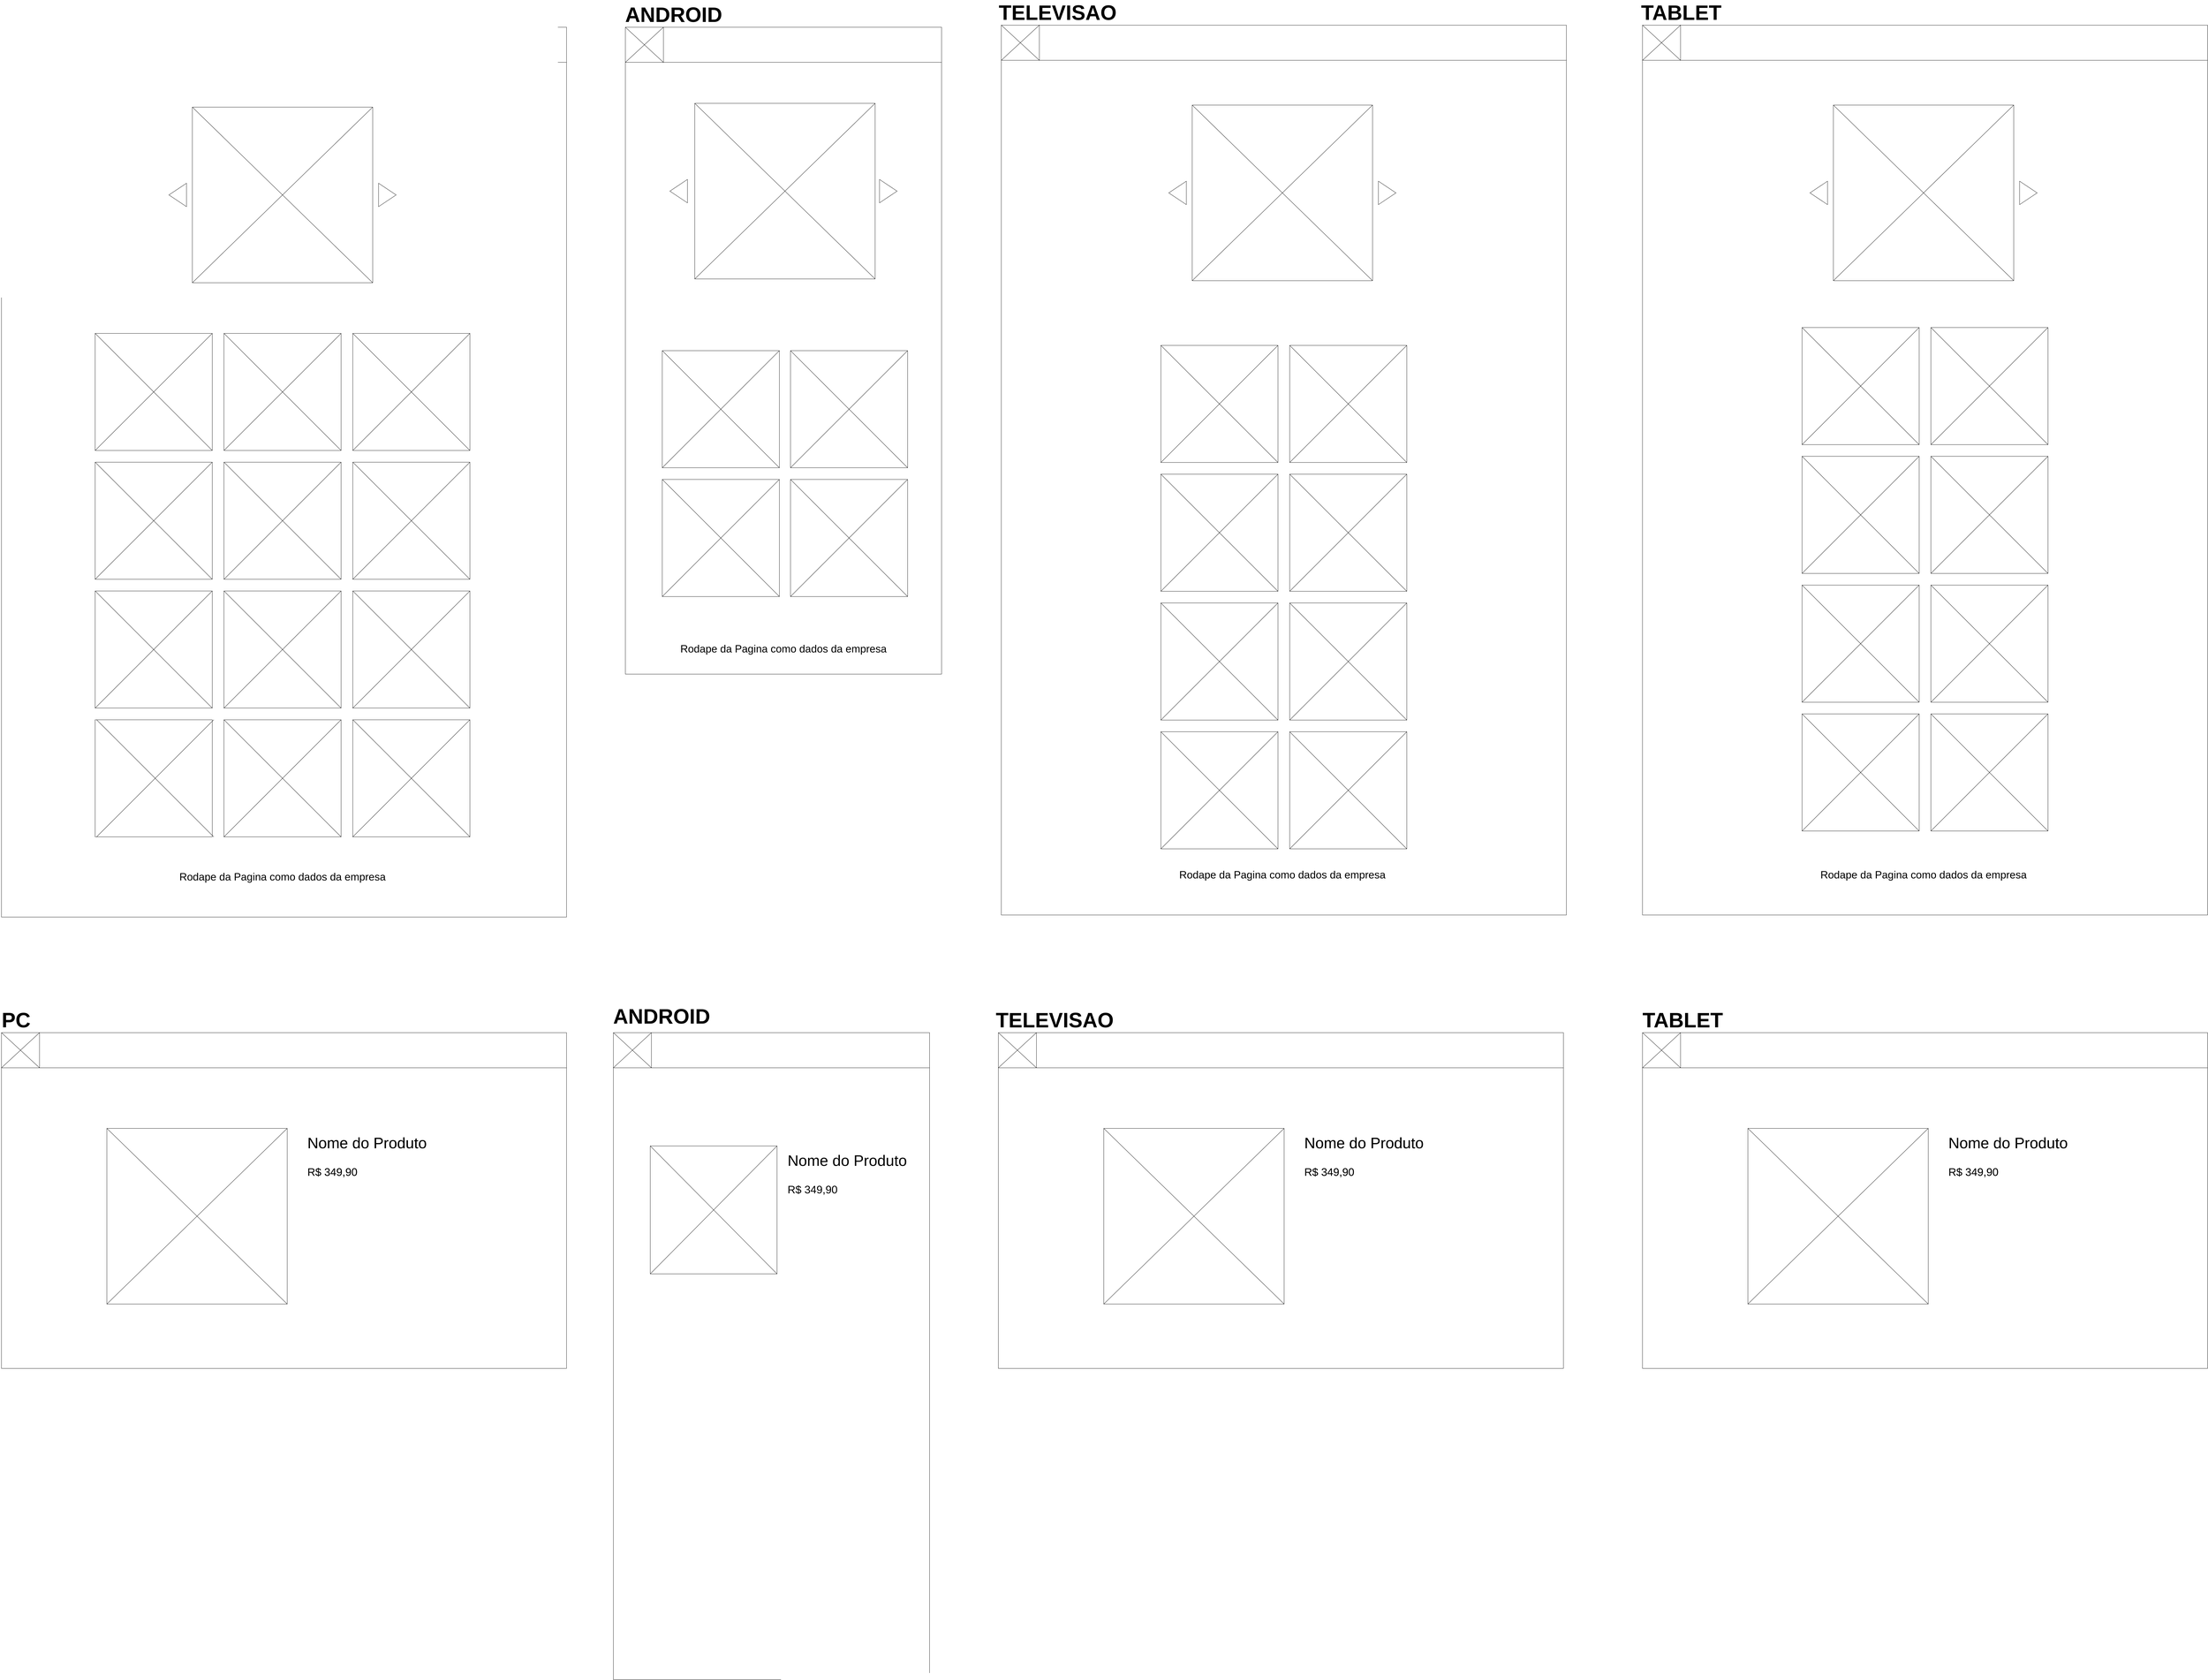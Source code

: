 <mxfile>
    <diagram id="m0z-mV2hCRlDpLiFUezy" name="Página-1">
        <mxGraphModel dx="11300" dy="7680" grid="1" gridSize="10" guides="1" tooltips="1" connect="1" arrows="1" fold="1" page="1" pageScale="1" pageWidth="827" pageHeight="1169" math="0" shadow="0">
            <root>
                <mxCell id="0"/>
                <mxCell id="1" parent="0"/>
                <mxCell id="2" value="" style="rounded=0;whiteSpace=wrap;html=1;" parent="1" vertex="1">
                    <mxGeometry x="280" y="293" width="1930" height="120" as="geometry"/>
                </mxCell>
                <mxCell id="6" value="" style="rounded=0;whiteSpace=wrap;html=1;fontSize=30;" parent="1" vertex="1">
                    <mxGeometry x="280" y="293" width="130" height="120" as="geometry"/>
                </mxCell>
                <mxCell id="8" style="edgeStyle=none;html=1;exitX=0;exitY=0;exitDx=0;exitDy=0;entryX=1;entryY=1;entryDx=0;entryDy=0;fontSize=30;endArrow=none;endFill=0;" parent="1" source="6" target="6" edge="1">
                    <mxGeometry relative="1" as="geometry"/>
                </mxCell>
                <mxCell id="9" style="edgeStyle=none;html=1;exitX=0;exitY=1;exitDx=0;exitDy=0;entryX=1;entryY=0;entryDx=0;entryDy=0;fontSize=30;endArrow=none;endFill=0;" parent="1" source="6" target="6" edge="1">
                    <mxGeometry relative="1" as="geometry"/>
                </mxCell>
                <mxCell id="11" value="" style="rounded=0;whiteSpace=wrap;html=1;fontSize=30;" parent="1" vertex="1">
                    <mxGeometry x="280" y="413" width="1930" height="2920" as="geometry"/>
                </mxCell>
                <mxCell id="21" value="" style="rounded=0;whiteSpace=wrap;html=1;fontSize=40;" parent="1" vertex="1">
                    <mxGeometry x="932" y="566" width="616" height="600" as="geometry"/>
                </mxCell>
                <mxCell id="24" value="" style="edgeStyle=none;html=1;fontSize=40;endArrow=none;endFill=0;" parent="1" edge="1">
                    <mxGeometry relative="1" as="geometry">
                        <mxPoint x="1635" y="876" as="sourcePoint"/>
                        <mxPoint x="1635.0" y="876" as="targetPoint"/>
                    </mxGeometry>
                </mxCell>
                <mxCell id="35" value="Rodape da Pagina como dados da empresa" style="text;html=1;strokeColor=none;fillColor=none;align=center;verticalAlign=middle;whiteSpace=wrap;rounded=0;fontSize=36;spacing=5;" parent="1" vertex="1">
                    <mxGeometry x="275" y="3060" width="1930" height="270" as="geometry"/>
                </mxCell>
                <mxCell id="50" value="" style="rounded=0;whiteSpace=wrap;html=1;" parent="1" vertex="1">
                    <mxGeometry x="2411" y="293" width="1080" height="120" as="geometry"/>
                </mxCell>
                <mxCell id="53" value="" style="rounded=0;whiteSpace=wrap;html=1;fontSize=30;" parent="1" vertex="1">
                    <mxGeometry x="2411" y="293" width="130" height="120" as="geometry"/>
                </mxCell>
                <mxCell id="54" style="edgeStyle=none;html=1;exitX=0;exitY=0;exitDx=0;exitDy=0;entryX=1;entryY=1;entryDx=0;entryDy=0;fontSize=30;endArrow=none;endFill=0;" parent="1" source="53" target="53" edge="1">
                    <mxGeometry relative="1" as="geometry"/>
                </mxCell>
                <mxCell id="55" style="edgeStyle=none;html=1;exitX=0;exitY=1;exitDx=0;exitDy=0;entryX=1;entryY=0;entryDx=0;entryDy=0;fontSize=30;endArrow=none;endFill=0;" parent="1" source="53" target="53" edge="1">
                    <mxGeometry relative="1" as="geometry"/>
                </mxCell>
                <mxCell id="56" value="" style="rounded=0;whiteSpace=wrap;html=1;fontSize=30;" parent="1" vertex="1">
                    <mxGeometry x="2411" y="413" width="1080" height="2090" as="geometry"/>
                </mxCell>
                <mxCell id="59" value="Rodape da Pagina como dados da empresa" style="text;html=1;strokeColor=none;fillColor=none;align=center;verticalAlign=middle;whiteSpace=wrap;rounded=0;fontSize=36;spacing=5;" parent="1" vertex="1">
                    <mxGeometry x="2411" y="2326" width="1080" height="180" as="geometry"/>
                </mxCell>
                <mxCell id="91" value="" style="rounded=0;whiteSpace=wrap;html=1;fontSize=36;" parent="1" vertex="1">
                    <mxGeometry x="1040" y="1339" width="400" height="400" as="geometry"/>
                </mxCell>
                <mxCell id="92" value="" style="rounded=0;whiteSpace=wrap;html=1;fontSize=36;" parent="1" vertex="1">
                    <mxGeometry x="1480" y="1339" width="400" height="400" as="geometry"/>
                </mxCell>
                <mxCell id="93" value="" style="rounded=0;whiteSpace=wrap;html=1;fontSize=36;" parent="1" vertex="1">
                    <mxGeometry x="600" y="1339" width="400" height="400" as="geometry"/>
                </mxCell>
                <mxCell id="94" value="" style="rounded=0;whiteSpace=wrap;html=1;fontSize=36;" parent="1" vertex="1">
                    <mxGeometry x="1040" y="1779" width="400" height="400" as="geometry"/>
                </mxCell>
                <mxCell id="95" value="" style="rounded=0;whiteSpace=wrap;html=1;fontSize=36;" parent="1" vertex="1">
                    <mxGeometry x="1480" y="1779" width="400" height="400" as="geometry"/>
                </mxCell>
                <mxCell id="96" value="" style="rounded=0;whiteSpace=wrap;html=1;fontSize=36;" parent="1" vertex="1">
                    <mxGeometry x="600" y="1779" width="400" height="400" as="geometry"/>
                </mxCell>
                <mxCell id="97" value="" style="rounded=0;whiteSpace=wrap;html=1;fontSize=36;" parent="1" vertex="1">
                    <mxGeometry x="1040" y="2219" width="400" height="400" as="geometry"/>
                </mxCell>
                <mxCell id="98" value="" style="rounded=0;whiteSpace=wrap;html=1;fontSize=36;" parent="1" vertex="1">
                    <mxGeometry x="1480" y="2219" width="400" height="400" as="geometry"/>
                </mxCell>
                <mxCell id="99" value="" style="rounded=0;whiteSpace=wrap;html=1;fontSize=36;" parent="1" vertex="1">
                    <mxGeometry x="600" y="2219" width="400" height="400" as="geometry"/>
                </mxCell>
                <mxCell id="100" value="" style="rounded=0;whiteSpace=wrap;html=1;fontSize=36;" parent="1" vertex="1">
                    <mxGeometry x="1040" y="2659" width="400" height="400" as="geometry"/>
                </mxCell>
                <mxCell id="101" value="" style="rounded=0;whiteSpace=wrap;html=1;fontSize=36;" parent="1" vertex="1">
                    <mxGeometry x="1480" y="2659" width="400" height="400" as="geometry"/>
                </mxCell>
                <mxCell id="102" value="" style="rounded=0;whiteSpace=wrap;html=1;fontSize=36;" parent="1" vertex="1">
                    <mxGeometry x="600" y="2659" width="400" height="400" as="geometry"/>
                </mxCell>
                <mxCell id="110" value="" style="rounded=0;whiteSpace=wrap;html=1;fontSize=40;" parent="1" vertex="1">
                    <mxGeometry x="2648" y="553" width="616" height="600" as="geometry"/>
                </mxCell>
                <mxCell id="111" value="" style="rounded=0;whiteSpace=wrap;html=1;fontSize=36;" parent="1" vertex="1">
                    <mxGeometry x="2537" y="1398" width="400" height="400" as="geometry"/>
                </mxCell>
                <mxCell id="112" value="" style="rounded=0;whiteSpace=wrap;html=1;fontSize=36;" parent="1" vertex="1">
                    <mxGeometry x="2975" y="1398" width="400" height="400" as="geometry"/>
                </mxCell>
                <mxCell id="113" value="" style="rounded=0;whiteSpace=wrap;html=1;fontSize=36;" parent="1" vertex="1">
                    <mxGeometry x="2537" y="1838" width="400" height="400" as="geometry"/>
                </mxCell>
                <mxCell id="114" value="" style="rounded=0;whiteSpace=wrap;html=1;fontSize=36;" parent="1" vertex="1">
                    <mxGeometry x="2975" y="1838" width="400" height="400" as="geometry"/>
                </mxCell>
                <mxCell id="115" style="edgeStyle=none;html=1;exitX=0;exitY=0;exitDx=0;exitDy=0;entryX=1;entryY=1;entryDx=0;entryDy=0;fontSize=36;endArrow=none;endFill=0;" parent="1" source="110" target="110" edge="1">
                    <mxGeometry relative="1" as="geometry"/>
                </mxCell>
                <mxCell id="117" style="edgeStyle=none;html=1;exitX=0;exitY=1;exitDx=0;exitDy=0;entryX=1;entryY=0;entryDx=0;entryDy=0;fontSize=36;endArrow=none;endFill=0;" parent="1" source="110" target="110" edge="1">
                    <mxGeometry relative="1" as="geometry"/>
                </mxCell>
                <mxCell id="118" style="edgeStyle=none;html=1;exitX=0;exitY=0;exitDx=0;exitDy=0;entryX=1;entryY=1;entryDx=0;entryDy=0;fontSize=36;endArrow=none;endFill=0;" parent="1" source="111" target="111" edge="1">
                    <mxGeometry relative="1" as="geometry"/>
                </mxCell>
                <mxCell id="119" style="edgeStyle=none;html=1;exitX=1;exitY=0;exitDx=0;exitDy=0;entryX=0;entryY=1;entryDx=0;entryDy=0;fontSize=36;endArrow=none;endFill=0;" parent="1" source="111" target="111" edge="1">
                    <mxGeometry relative="1" as="geometry"/>
                </mxCell>
                <mxCell id="120" style="edgeStyle=none;html=1;exitX=0;exitY=0;exitDx=0;exitDy=0;entryX=1;entryY=1;entryDx=0;entryDy=0;fontSize=36;endArrow=none;endFill=0;" parent="1" source="112" target="112" edge="1">
                    <mxGeometry relative="1" as="geometry"/>
                </mxCell>
                <mxCell id="121" style="edgeStyle=none;html=1;exitX=1;exitY=0;exitDx=0;exitDy=0;entryX=0;entryY=1;entryDx=0;entryDy=0;fontSize=36;endArrow=none;endFill=0;" parent="1" source="112" target="112" edge="1">
                    <mxGeometry relative="1" as="geometry"/>
                </mxCell>
                <mxCell id="122" style="edgeStyle=none;html=1;exitX=0;exitY=0;exitDx=0;exitDy=0;entryX=1;entryY=1;entryDx=0;entryDy=0;fontSize=36;endArrow=none;endFill=0;" parent="1" source="113" target="113" edge="1">
                    <mxGeometry relative="1" as="geometry"/>
                </mxCell>
                <mxCell id="123" style="edgeStyle=none;html=1;exitX=1;exitY=0;exitDx=0;exitDy=0;entryX=0;entryY=1;entryDx=0;entryDy=0;fontSize=36;endArrow=none;endFill=0;" parent="1" source="113" target="113" edge="1">
                    <mxGeometry relative="1" as="geometry"/>
                </mxCell>
                <mxCell id="124" style="edgeStyle=none;html=1;exitX=0;exitY=0;exitDx=0;exitDy=0;entryX=1;entryY=1;entryDx=0;entryDy=0;fontSize=36;endArrow=none;endFill=0;" parent="1" edge="1">
                    <mxGeometry relative="1" as="geometry">
                        <mxPoint x="2975" y="1838" as="sourcePoint"/>
                        <mxPoint x="3375" y="2238" as="targetPoint"/>
                    </mxGeometry>
                </mxCell>
                <mxCell id="125" style="edgeStyle=none;html=1;exitX=1;exitY=0;exitDx=0;exitDy=0;entryX=0;entryY=1;entryDx=0;entryDy=0;fontSize=36;endArrow=none;endFill=0;" parent="1" edge="1">
                    <mxGeometry relative="1" as="geometry">
                        <mxPoint x="3375" y="1838" as="sourcePoint"/>
                        <mxPoint x="2975" y="2238" as="targetPoint"/>
                    </mxGeometry>
                </mxCell>
                <mxCell id="130" style="edgeStyle=none;html=1;exitX=0;exitY=0;exitDx=0;exitDy=0;entryX=1;entryY=1;entryDx=0;entryDy=0;fontSize=36;endArrow=none;endFill=0;" parent="1" edge="1">
                    <mxGeometry relative="1" as="geometry">
                        <mxPoint x="1040" y="1339" as="sourcePoint"/>
                        <mxPoint x="1440" y="1739" as="targetPoint"/>
                    </mxGeometry>
                </mxCell>
                <mxCell id="131" style="edgeStyle=none;html=1;exitX=1;exitY=0;exitDx=0;exitDy=0;entryX=0;entryY=1;entryDx=0;entryDy=0;fontSize=36;endArrow=none;endFill=0;" parent="1" edge="1">
                    <mxGeometry relative="1" as="geometry">
                        <mxPoint x="1440" y="1339" as="sourcePoint"/>
                        <mxPoint x="1040" y="1739" as="targetPoint"/>
                    </mxGeometry>
                </mxCell>
                <mxCell id="132" style="edgeStyle=none;html=1;exitX=0;exitY=0;exitDx=0;exitDy=0;entryX=1;entryY=1;entryDx=0;entryDy=0;fontSize=36;endArrow=none;endFill=0;" parent="1" edge="1">
                    <mxGeometry relative="1" as="geometry">
                        <mxPoint x="600" y="1339" as="sourcePoint"/>
                        <mxPoint x="1000" y="1739" as="targetPoint"/>
                    </mxGeometry>
                </mxCell>
                <mxCell id="133" style="edgeStyle=none;html=1;exitX=1;exitY=0;exitDx=0;exitDy=0;entryX=0;entryY=1;entryDx=0;entryDy=0;fontSize=36;endArrow=none;endFill=0;" parent="1" edge="1">
                    <mxGeometry relative="1" as="geometry">
                        <mxPoint x="1000" y="1339" as="sourcePoint"/>
                        <mxPoint x="600" y="1739" as="targetPoint"/>
                    </mxGeometry>
                </mxCell>
                <mxCell id="134" style="edgeStyle=none;html=1;exitX=0;exitY=0;exitDx=0;exitDy=0;entryX=1;entryY=1;entryDx=0;entryDy=0;fontSize=36;endArrow=none;endFill=0;" parent="1" edge="1">
                    <mxGeometry relative="1" as="geometry">
                        <mxPoint x="1480" y="1339" as="sourcePoint"/>
                        <mxPoint x="1880" y="1739" as="targetPoint"/>
                    </mxGeometry>
                </mxCell>
                <mxCell id="135" style="edgeStyle=none;html=1;exitX=1;exitY=0;exitDx=0;exitDy=0;entryX=0;entryY=1;entryDx=0;entryDy=0;fontSize=36;endArrow=none;endFill=0;" parent="1" edge="1">
                    <mxGeometry relative="1" as="geometry">
                        <mxPoint x="1880" y="1339" as="sourcePoint"/>
                        <mxPoint x="1480" y="1739" as="targetPoint"/>
                    </mxGeometry>
                </mxCell>
                <mxCell id="136" style="edgeStyle=none;html=1;exitX=0;exitY=0;exitDx=0;exitDy=0;entryX=1;entryY=1;entryDx=0;entryDy=0;fontSize=36;endArrow=none;endFill=0;" parent="1" edge="1">
                    <mxGeometry relative="1" as="geometry">
                        <mxPoint x="1480" y="1779" as="sourcePoint"/>
                        <mxPoint x="1880" y="2179" as="targetPoint"/>
                    </mxGeometry>
                </mxCell>
                <mxCell id="137" style="edgeStyle=none;html=1;exitX=1;exitY=0;exitDx=0;exitDy=0;entryX=0;entryY=1;entryDx=0;entryDy=0;fontSize=36;endArrow=none;endFill=0;" parent="1" edge="1">
                    <mxGeometry relative="1" as="geometry">
                        <mxPoint x="1880" y="1779" as="sourcePoint"/>
                        <mxPoint x="1480" y="2179" as="targetPoint"/>
                    </mxGeometry>
                </mxCell>
                <mxCell id="140" style="edgeStyle=none;html=1;exitX=0;exitY=0;exitDx=0;exitDy=0;entryX=1;entryY=1;entryDx=0;entryDy=0;fontSize=36;endArrow=none;endFill=0;" parent="1" edge="1">
                    <mxGeometry relative="1" as="geometry">
                        <mxPoint x="1040" y="1779" as="sourcePoint"/>
                        <mxPoint x="1440" y="2179" as="targetPoint"/>
                    </mxGeometry>
                </mxCell>
                <mxCell id="141" style="edgeStyle=none;html=1;exitX=1;exitY=0;exitDx=0;exitDy=0;entryX=0;entryY=1;entryDx=0;entryDy=0;fontSize=36;endArrow=none;endFill=0;" parent="1" edge="1">
                    <mxGeometry relative="1" as="geometry">
                        <mxPoint x="1440" y="1779" as="sourcePoint"/>
                        <mxPoint x="1040" y="2179" as="targetPoint"/>
                    </mxGeometry>
                </mxCell>
                <mxCell id="142" style="edgeStyle=none;html=1;exitX=0;exitY=0;exitDx=0;exitDy=0;entryX=1;entryY=1;entryDx=0;entryDy=0;fontSize=36;endArrow=none;endFill=0;" parent="1" edge="1">
                    <mxGeometry relative="1" as="geometry">
                        <mxPoint x="600" y="1779" as="sourcePoint"/>
                        <mxPoint x="1000" y="2179" as="targetPoint"/>
                    </mxGeometry>
                </mxCell>
                <mxCell id="143" style="edgeStyle=none;html=1;exitX=1;exitY=0;exitDx=0;exitDy=0;entryX=0;entryY=1;entryDx=0;entryDy=0;fontSize=36;endArrow=none;endFill=0;" parent="1" edge="1">
                    <mxGeometry relative="1" as="geometry">
                        <mxPoint x="1000" y="1779" as="sourcePoint"/>
                        <mxPoint x="600" y="2179" as="targetPoint"/>
                    </mxGeometry>
                </mxCell>
                <mxCell id="144" style="edgeStyle=none;html=1;exitX=0;exitY=0;exitDx=0;exitDy=0;entryX=1;entryY=1;entryDx=0;entryDy=0;fontSize=36;endArrow=none;endFill=0;" parent="1" edge="1">
                    <mxGeometry relative="1" as="geometry">
                        <mxPoint x="600" y="2219" as="sourcePoint"/>
                        <mxPoint x="1000" y="2619" as="targetPoint"/>
                    </mxGeometry>
                </mxCell>
                <mxCell id="145" style="edgeStyle=none;html=1;exitX=1;exitY=0;exitDx=0;exitDy=0;entryX=0;entryY=1;entryDx=0;entryDy=0;fontSize=36;endArrow=none;endFill=0;" parent="1" edge="1">
                    <mxGeometry relative="1" as="geometry">
                        <mxPoint x="1000" y="2219" as="sourcePoint"/>
                        <mxPoint x="600" y="2619" as="targetPoint"/>
                    </mxGeometry>
                </mxCell>
                <mxCell id="146" style="edgeStyle=none;html=1;exitX=0;exitY=0;exitDx=0;exitDy=0;entryX=1;entryY=1;entryDx=0;entryDy=0;fontSize=36;endArrow=none;endFill=0;" parent="1" edge="1">
                    <mxGeometry relative="1" as="geometry">
                        <mxPoint x="1040" y="2219" as="sourcePoint"/>
                        <mxPoint x="1440" y="2619" as="targetPoint"/>
                    </mxGeometry>
                </mxCell>
                <mxCell id="147" style="edgeStyle=none;html=1;exitX=1;exitY=0;exitDx=0;exitDy=0;entryX=0;entryY=1;entryDx=0;entryDy=0;fontSize=36;endArrow=none;endFill=0;" parent="1" edge="1">
                    <mxGeometry relative="1" as="geometry">
                        <mxPoint x="1440" y="2219" as="sourcePoint"/>
                        <mxPoint x="1040" y="2619" as="targetPoint"/>
                    </mxGeometry>
                </mxCell>
                <mxCell id="148" style="edgeStyle=none;html=1;exitX=0;exitY=0;exitDx=0;exitDy=0;entryX=1;entryY=1;entryDx=0;entryDy=0;fontSize=36;endArrow=none;endFill=0;" parent="1" edge="1">
                    <mxGeometry relative="1" as="geometry">
                        <mxPoint x="1480" y="2219" as="sourcePoint"/>
                        <mxPoint x="1880" y="2619" as="targetPoint"/>
                    </mxGeometry>
                </mxCell>
                <mxCell id="149" style="edgeStyle=none;html=1;exitX=1;exitY=0;exitDx=0;exitDy=0;entryX=0;entryY=1;entryDx=0;entryDy=0;fontSize=36;endArrow=none;endFill=0;" parent="1" edge="1">
                    <mxGeometry relative="1" as="geometry">
                        <mxPoint x="1880" y="2219" as="sourcePoint"/>
                        <mxPoint x="1480" y="2619" as="targetPoint"/>
                    </mxGeometry>
                </mxCell>
                <mxCell id="150" style="edgeStyle=none;html=1;exitX=0;exitY=0;exitDx=0;exitDy=0;entryX=1;entryY=1;entryDx=0;entryDy=0;fontSize=36;endArrow=none;endFill=0;" parent="1" edge="1">
                    <mxGeometry relative="1" as="geometry">
                        <mxPoint x="605" y="2659" as="sourcePoint"/>
                        <mxPoint x="1005" y="3059" as="targetPoint"/>
                    </mxGeometry>
                </mxCell>
                <mxCell id="151" style="edgeStyle=none;html=1;exitX=1;exitY=0;exitDx=0;exitDy=0;entryX=0;entryY=1;entryDx=0;entryDy=0;fontSize=36;endArrow=none;endFill=0;" parent="1" edge="1">
                    <mxGeometry relative="1" as="geometry">
                        <mxPoint x="1005" y="2659" as="sourcePoint"/>
                        <mxPoint x="605" y="3059" as="targetPoint"/>
                    </mxGeometry>
                </mxCell>
                <mxCell id="152" style="edgeStyle=none;html=1;exitX=0;exitY=0;exitDx=0;exitDy=0;entryX=1;entryY=1;entryDx=0;entryDy=0;fontSize=36;endArrow=none;endFill=0;" parent="1" edge="1">
                    <mxGeometry relative="1" as="geometry">
                        <mxPoint x="1040" y="2659" as="sourcePoint"/>
                        <mxPoint x="1440" y="3059" as="targetPoint"/>
                    </mxGeometry>
                </mxCell>
                <mxCell id="153" style="edgeStyle=none;html=1;exitX=1;exitY=0;exitDx=0;exitDy=0;entryX=0;entryY=1;entryDx=0;entryDy=0;fontSize=36;endArrow=none;endFill=0;" parent="1" edge="1">
                    <mxGeometry relative="1" as="geometry">
                        <mxPoint x="1440" y="2659" as="sourcePoint"/>
                        <mxPoint x="1040" y="3059" as="targetPoint"/>
                    </mxGeometry>
                </mxCell>
                <mxCell id="154" style="edgeStyle=none;html=1;exitX=0;exitY=0;exitDx=0;exitDy=0;entryX=1;entryY=1;entryDx=0;entryDy=0;fontSize=36;endArrow=none;endFill=0;" parent="1" edge="1">
                    <mxGeometry relative="1" as="geometry">
                        <mxPoint x="1480" y="2659" as="sourcePoint"/>
                        <mxPoint x="1880" y="3059" as="targetPoint"/>
                    </mxGeometry>
                </mxCell>
                <mxCell id="155" style="edgeStyle=none;html=1;exitX=1;exitY=0;exitDx=0;exitDy=0;entryX=0;entryY=1;entryDx=0;entryDy=0;fontSize=36;endArrow=none;endFill=0;" parent="1" edge="1">
                    <mxGeometry relative="1" as="geometry">
                        <mxPoint x="1880" y="2659" as="sourcePoint"/>
                        <mxPoint x="1480" y="3059" as="targetPoint"/>
                    </mxGeometry>
                </mxCell>
                <mxCell id="162" style="edgeStyle=none;html=1;exitX=1;exitY=0;exitDx=0;exitDy=0;entryX=0;entryY=1;entryDx=0;entryDy=0;fontSize=36;endArrow=none;endFill=0;" parent="1" source="21" target="21" edge="1">
                    <mxGeometry relative="1" as="geometry"/>
                </mxCell>
                <mxCell id="163" style="edgeStyle=none;html=1;exitX=0;exitY=0;exitDx=0;exitDy=0;entryX=1;entryY=1;entryDx=0;entryDy=0;fontSize=36;endArrow=none;endFill=0;" parent="1" source="21" target="21" edge="1">
                    <mxGeometry relative="1" as="geometry"/>
                </mxCell>
                <mxCell id="165" value="PC" style="text;html=1;strokeColor=none;fillColor=none;align=center;verticalAlign=middle;whiteSpace=wrap;rounded=0;fontSize=71;fontStyle=1" parent="1" vertex="1">
                    <mxGeometry x="280" y="220" width="100" height="60" as="geometry"/>
                </mxCell>
                <mxCell id="166" value="&lt;span style=&quot;color: rgba(0, 0, 0, 0); font-family: monospace; font-size: 0px; font-weight: 400; text-align: start;&quot;&gt;%3CmxGraphModel%3E%3Croot%3E%3CmxCell%20id%3D%220%22%2F%3E%3CmxCell%20id%3D%221%22%20parent%3D%220%22%2F%3E%3CmxCell%20id%3D%222%22%20value%3D%22PC%22%20style%3D%22text%3Bhtml%3D1%3BstrokeColor%3Dnone%3BfillColor%3Dnone%3Balign%3Dcenter%3BverticalAlign%3Dmiddle%3BwhiteSpace%3Dwrap%3Brounded%3D0%3BfontSize%3D71%3BfontStyle%3D1%22%20vertex%3D%221%22%20parent%3D%221%22%3E%3CmxGeometry%20x%3D%22315%22%20y%3D%22120%22%20width%3D%2260%22%20height%3D%2236%22%20as%3D%22geometry%22%2F%3E%3C%2FmxCell%3E%3C%2Froot%3E%3C%2FmxGraphModel%3E&lt;/span&gt;ANDROID&lt;span style=&quot;color: rgba(0, 0, 0, 0); font-family: monospace; font-size: 0px; font-weight: 400; text-align: start;&quot;&gt;%3CmxGraphModel%3E%3Croot%3E%3CmxCell%20id%3D%220%22%2F%3E%3CmxCell%20id%3D%221%22%20parent%3D%220%22%2F%3E%3CmxCell%20id%3D%222%22%20value%3D%22PC%22%20style%3D%22text%3Bhtml%3D1%3BstrokeColor%3Dnone%3BfillColor%3Dnone%3Balign%3Dcenter%3BverticalAlign%3Dmiddle%3BwhiteSpace%3Dwrap%3Brounded%3D0%3BfontSize%3D71%3BfontStyle%3D1%22%20vertex%3D%221%22%20parent%3D%221%22%3E%3CmxGeometry%20x%3D%22315%22%20y%3D%22120%22%20width%3D%2260%22%20height%3D%2236%22%20as%3D%22geometry%22%2F%3E%3C%2FmxCell%3E%3C%2Froot%3E%3C%2FmxGraphModel%3E&lt;/span&gt;" style="text;html=1;strokeColor=none;fillColor=none;align=center;verticalAlign=middle;whiteSpace=wrap;rounded=0;fontSize=71;fontStyle=1" parent="1" vertex="1">
                    <mxGeometry x="2411" y="220" width="330" height="60" as="geometry"/>
                </mxCell>
                <mxCell id="216" value="" style="triangle;whiteSpace=wrap;html=1;fontSize=32;" parent="1" vertex="1">
                    <mxGeometry x="1568" y="826" width="60" height="80" as="geometry"/>
                </mxCell>
                <mxCell id="218" value="" style="triangle;whiteSpace=wrap;html=1;fontSize=32;flipH=1;" parent="1" vertex="1">
                    <mxGeometry x="852" y="826" width="60" height="80" as="geometry"/>
                </mxCell>
                <mxCell id="235" value="" style="triangle;whiteSpace=wrap;html=1;fontSize=32;" parent="1" vertex="1">
                    <mxGeometry x="3279" y="813" width="60" height="80" as="geometry"/>
                </mxCell>
                <mxCell id="236" value="" style="triangle;whiteSpace=wrap;html=1;fontSize=32;flipH=1;" parent="1" vertex="1">
                    <mxGeometry x="2563" y="813" width="60" height="80" as="geometry"/>
                </mxCell>
                <mxCell id="237" value="" style="rounded=0;whiteSpace=wrap;html=1;" parent="1" vertex="1">
                    <mxGeometry x="3695" y="286" width="1930" height="120" as="geometry"/>
                </mxCell>
                <mxCell id="238" value="" style="rounded=0;whiteSpace=wrap;html=1;fontSize=30;" parent="1" vertex="1">
                    <mxGeometry x="3695" y="286" width="130" height="120" as="geometry"/>
                </mxCell>
                <mxCell id="239" style="edgeStyle=none;html=1;exitX=0;exitY=0;exitDx=0;exitDy=0;entryX=1;entryY=1;entryDx=0;entryDy=0;fontSize=30;endArrow=none;endFill=0;" parent="1" source="238" target="238" edge="1">
                    <mxGeometry relative="1" as="geometry"/>
                </mxCell>
                <mxCell id="240" style="edgeStyle=none;html=1;exitX=0;exitY=1;exitDx=0;exitDy=0;entryX=1;entryY=0;entryDx=0;entryDy=0;fontSize=30;endArrow=none;endFill=0;" parent="1" source="238" target="238" edge="1">
                    <mxGeometry relative="1" as="geometry"/>
                </mxCell>
                <mxCell id="241" value="" style="rounded=0;whiteSpace=wrap;html=1;fontSize=30;" parent="1" vertex="1">
                    <mxGeometry x="3695" y="406" width="1930" height="2920" as="geometry"/>
                </mxCell>
                <mxCell id="242" value="" style="rounded=0;whiteSpace=wrap;html=1;fontSize=40;" parent="1" vertex="1">
                    <mxGeometry x="4347" y="559" width="616" height="600" as="geometry"/>
                </mxCell>
                <mxCell id="243" value="" style="edgeStyle=none;html=1;fontSize=40;endArrow=none;endFill=0;" parent="1" edge="1">
                    <mxGeometry relative="1" as="geometry">
                        <mxPoint x="5050" y="869" as="sourcePoint"/>
                        <mxPoint x="5050" y="869" as="targetPoint"/>
                    </mxGeometry>
                </mxCell>
                <mxCell id="244" value="Rodape da Pagina como dados da empresa" style="text;html=1;strokeColor=none;fillColor=none;align=center;verticalAlign=middle;whiteSpace=wrap;rounded=0;fontSize=36;spacing=5;" parent="1" vertex="1">
                    <mxGeometry x="3690" y="3053" width="1930" height="270" as="geometry"/>
                </mxCell>
                <mxCell id="281" style="edgeStyle=none;html=1;exitX=1;exitY=0;exitDx=0;exitDy=0;entryX=0;entryY=1;entryDx=0;entryDy=0;fontSize=36;endArrow=none;endFill=0;" parent="1" source="242" target="242" edge="1">
                    <mxGeometry relative="1" as="geometry"/>
                </mxCell>
                <mxCell id="282" style="edgeStyle=none;html=1;exitX=0;exitY=0;exitDx=0;exitDy=0;entryX=1;entryY=1;entryDx=0;entryDy=0;fontSize=36;endArrow=none;endFill=0;" parent="1" source="242" target="242" edge="1">
                    <mxGeometry relative="1" as="geometry"/>
                </mxCell>
                <mxCell id="283" value="TELEVISAO" style="text;html=1;strokeColor=none;fillColor=none;align=center;verticalAlign=middle;whiteSpace=wrap;rounded=0;fontSize=71;fontStyle=1" parent="1" vertex="1">
                    <mxGeometry x="3695" y="213" width="385" height="60" as="geometry"/>
                </mxCell>
                <mxCell id="284" value="" style="triangle;whiteSpace=wrap;html=1;fontSize=32;" parent="1" vertex="1">
                    <mxGeometry x="4983" y="819" width="60" height="80" as="geometry"/>
                </mxCell>
                <mxCell id="285" value="" style="triangle;whiteSpace=wrap;html=1;fontSize=32;flipH=1;" parent="1" vertex="1">
                    <mxGeometry x="4267" y="819" width="60" height="80" as="geometry"/>
                </mxCell>
                <mxCell id="286" value="" style="rounded=0;whiteSpace=wrap;html=1;" parent="1" vertex="1">
                    <mxGeometry x="5885" y="286" width="1930" height="120" as="geometry"/>
                </mxCell>
                <mxCell id="287" value="" style="rounded=0;whiteSpace=wrap;html=1;fontSize=30;" parent="1" vertex="1">
                    <mxGeometry x="5885" y="286" width="130" height="120" as="geometry"/>
                </mxCell>
                <mxCell id="288" style="edgeStyle=none;html=1;exitX=0;exitY=0;exitDx=0;exitDy=0;entryX=1;entryY=1;entryDx=0;entryDy=0;fontSize=30;endArrow=none;endFill=0;" parent="1" source="287" target="287" edge="1">
                    <mxGeometry relative="1" as="geometry"/>
                </mxCell>
                <mxCell id="289" style="edgeStyle=none;html=1;exitX=0;exitY=1;exitDx=0;exitDy=0;entryX=1;entryY=0;entryDx=0;entryDy=0;fontSize=30;endArrow=none;endFill=0;" parent="1" source="287" target="287" edge="1">
                    <mxGeometry relative="1" as="geometry"/>
                </mxCell>
                <mxCell id="290" value="" style="rounded=0;whiteSpace=wrap;html=1;fontSize=30;" parent="1" vertex="1">
                    <mxGeometry x="5885" y="406" width="1930" height="2920" as="geometry"/>
                </mxCell>
                <mxCell id="291" value="" style="rounded=0;whiteSpace=wrap;html=1;fontSize=40;" parent="1" vertex="1">
                    <mxGeometry x="6537" y="559" width="616" height="600" as="geometry"/>
                </mxCell>
                <mxCell id="292" value="" style="edgeStyle=none;html=1;fontSize=40;endArrow=none;endFill=0;" parent="1" edge="1">
                    <mxGeometry relative="1" as="geometry">
                        <mxPoint x="7240" y="869" as="sourcePoint"/>
                        <mxPoint x="7240" y="869" as="targetPoint"/>
                    </mxGeometry>
                </mxCell>
                <mxCell id="293" value="Rodape da Pagina como dados da empresa" style="text;html=1;strokeColor=none;fillColor=none;align=center;verticalAlign=middle;whiteSpace=wrap;rounded=0;fontSize=36;spacing=5;" parent="1" vertex="1">
                    <mxGeometry x="5880" y="3053" width="1930" height="270" as="geometry"/>
                </mxCell>
                <mxCell id="330" style="edgeStyle=none;html=1;exitX=1;exitY=0;exitDx=0;exitDy=0;entryX=0;entryY=1;entryDx=0;entryDy=0;fontSize=36;endArrow=none;endFill=0;" parent="1" source="291" target="291" edge="1">
                    <mxGeometry relative="1" as="geometry"/>
                </mxCell>
                <mxCell id="331" style="edgeStyle=none;html=1;exitX=0;exitY=0;exitDx=0;exitDy=0;entryX=1;entryY=1;entryDx=0;entryDy=0;fontSize=36;endArrow=none;endFill=0;" parent="1" source="291" target="291" edge="1">
                    <mxGeometry relative="1" as="geometry"/>
                </mxCell>
                <mxCell id="332" value="TABLET" style="text;html=1;strokeColor=none;fillColor=none;align=center;verticalAlign=middle;whiteSpace=wrap;rounded=0;fontSize=71;fontStyle=1" parent="1" vertex="1">
                    <mxGeometry x="5885" y="213" width="265" height="60" as="geometry"/>
                </mxCell>
                <mxCell id="333" value="" style="triangle;whiteSpace=wrap;html=1;fontSize=32;" parent="1" vertex="1">
                    <mxGeometry x="7173" y="819" width="60" height="80" as="geometry"/>
                </mxCell>
                <mxCell id="334" value="" style="triangle;whiteSpace=wrap;html=1;fontSize=32;flipH=1;" parent="1" vertex="1">
                    <mxGeometry x="6457" y="819" width="60" height="80" as="geometry"/>
                </mxCell>
                <mxCell id="336" value="" style="rounded=0;whiteSpace=wrap;html=1;fontSize=36;" parent="1" vertex="1">
                    <mxGeometry x="4240" y="1380" width="400" height="400" as="geometry"/>
                </mxCell>
                <mxCell id="337" value="" style="rounded=0;whiteSpace=wrap;html=1;fontSize=36;" parent="1" vertex="1">
                    <mxGeometry x="4680" y="1380" width="400" height="400" as="geometry"/>
                </mxCell>
                <mxCell id="338" value="" style="rounded=0;whiteSpace=wrap;html=1;fontSize=36;" parent="1" vertex="1">
                    <mxGeometry x="4240" y="1820" width="400" height="400" as="geometry"/>
                </mxCell>
                <mxCell id="339" value="" style="rounded=0;whiteSpace=wrap;html=1;fontSize=36;" parent="1" vertex="1">
                    <mxGeometry x="4680" y="1820" width="400" height="400" as="geometry"/>
                </mxCell>
                <mxCell id="340" value="" style="rounded=0;whiteSpace=wrap;html=1;fontSize=36;" parent="1" vertex="1">
                    <mxGeometry x="4240" y="2260" width="400" height="400" as="geometry"/>
                </mxCell>
                <mxCell id="341" value="" style="rounded=0;whiteSpace=wrap;html=1;fontSize=36;" parent="1" vertex="1">
                    <mxGeometry x="4680" y="2260" width="400" height="400" as="geometry"/>
                </mxCell>
                <mxCell id="342" value="" style="rounded=0;whiteSpace=wrap;html=1;fontSize=36;" parent="1" vertex="1">
                    <mxGeometry x="4240" y="2700" width="400" height="400" as="geometry"/>
                </mxCell>
                <mxCell id="343" value="" style="rounded=0;whiteSpace=wrap;html=1;fontSize=36;" parent="1" vertex="1">
                    <mxGeometry x="4680" y="2700" width="400" height="400" as="geometry"/>
                </mxCell>
                <mxCell id="344" style="edgeStyle=none;html=1;exitX=0;exitY=0;exitDx=0;exitDy=0;entryX=1;entryY=1;entryDx=0;entryDy=0;fontSize=36;endArrow=none;endFill=0;" parent="1" edge="1">
                    <mxGeometry relative="1" as="geometry">
                        <mxPoint x="4240" y="1380" as="sourcePoint"/>
                        <mxPoint x="4640" y="1780" as="targetPoint"/>
                    </mxGeometry>
                </mxCell>
                <mxCell id="345" style="edgeStyle=none;html=1;exitX=1;exitY=0;exitDx=0;exitDy=0;entryX=0;entryY=1;entryDx=0;entryDy=0;fontSize=36;endArrow=none;endFill=0;" parent="1" edge="1">
                    <mxGeometry relative="1" as="geometry">
                        <mxPoint x="4640" y="1380" as="sourcePoint"/>
                        <mxPoint x="4240" y="1780" as="targetPoint"/>
                    </mxGeometry>
                </mxCell>
                <mxCell id="346" style="edgeStyle=none;html=1;exitX=0;exitY=0;exitDx=0;exitDy=0;entryX=1;entryY=1;entryDx=0;entryDy=0;fontSize=36;endArrow=none;endFill=0;" parent="1" edge="1">
                    <mxGeometry relative="1" as="geometry">
                        <mxPoint x="4680" y="1380" as="sourcePoint"/>
                        <mxPoint x="5080" y="1780" as="targetPoint"/>
                    </mxGeometry>
                </mxCell>
                <mxCell id="347" style="edgeStyle=none;html=1;exitX=1;exitY=0;exitDx=0;exitDy=0;entryX=0;entryY=1;entryDx=0;entryDy=0;fontSize=36;endArrow=none;endFill=0;" parent="1" edge="1">
                    <mxGeometry relative="1" as="geometry">
                        <mxPoint x="5080" y="1380" as="sourcePoint"/>
                        <mxPoint x="4680" y="1780" as="targetPoint"/>
                    </mxGeometry>
                </mxCell>
                <mxCell id="348" style="edgeStyle=none;html=1;exitX=0;exitY=0;exitDx=0;exitDy=0;entryX=1;entryY=1;entryDx=0;entryDy=0;fontSize=36;endArrow=none;endFill=0;" parent="1" edge="1">
                    <mxGeometry relative="1" as="geometry">
                        <mxPoint x="4680" y="1820" as="sourcePoint"/>
                        <mxPoint x="5080" y="2220" as="targetPoint"/>
                    </mxGeometry>
                </mxCell>
                <mxCell id="349" style="edgeStyle=none;html=1;exitX=1;exitY=0;exitDx=0;exitDy=0;entryX=0;entryY=1;entryDx=0;entryDy=0;fontSize=36;endArrow=none;endFill=0;" parent="1" edge="1">
                    <mxGeometry relative="1" as="geometry">
                        <mxPoint x="5080" y="1820" as="sourcePoint"/>
                        <mxPoint x="4680" y="2220" as="targetPoint"/>
                    </mxGeometry>
                </mxCell>
                <mxCell id="350" style="edgeStyle=none;html=1;exitX=0;exitY=0;exitDx=0;exitDy=0;entryX=1;entryY=1;entryDx=0;entryDy=0;fontSize=36;endArrow=none;endFill=0;" parent="1" edge="1">
                    <mxGeometry relative="1" as="geometry">
                        <mxPoint x="4240" y="1820" as="sourcePoint"/>
                        <mxPoint x="4640" y="2220" as="targetPoint"/>
                    </mxGeometry>
                </mxCell>
                <mxCell id="351" style="edgeStyle=none;html=1;exitX=1;exitY=0;exitDx=0;exitDy=0;entryX=0;entryY=1;entryDx=0;entryDy=0;fontSize=36;endArrow=none;endFill=0;" parent="1" edge="1">
                    <mxGeometry relative="1" as="geometry">
                        <mxPoint x="4640" y="1820" as="sourcePoint"/>
                        <mxPoint x="4240" y="2220" as="targetPoint"/>
                    </mxGeometry>
                </mxCell>
                <mxCell id="352" style="edgeStyle=none;html=1;exitX=0;exitY=0;exitDx=0;exitDy=0;entryX=1;entryY=1;entryDx=0;entryDy=0;fontSize=36;endArrow=none;endFill=0;" parent="1" edge="1">
                    <mxGeometry relative="1" as="geometry">
                        <mxPoint x="4240" y="2260" as="sourcePoint"/>
                        <mxPoint x="4640" y="2660" as="targetPoint"/>
                    </mxGeometry>
                </mxCell>
                <mxCell id="353" style="edgeStyle=none;html=1;exitX=1;exitY=0;exitDx=0;exitDy=0;entryX=0;entryY=1;entryDx=0;entryDy=0;fontSize=36;endArrow=none;endFill=0;" parent="1" edge="1">
                    <mxGeometry relative="1" as="geometry">
                        <mxPoint x="4640" y="2260" as="sourcePoint"/>
                        <mxPoint x="4240" y="2660" as="targetPoint"/>
                    </mxGeometry>
                </mxCell>
                <mxCell id="354" style="edgeStyle=none;html=1;exitX=0;exitY=0;exitDx=0;exitDy=0;entryX=1;entryY=1;entryDx=0;entryDy=0;fontSize=36;endArrow=none;endFill=0;" parent="1" edge="1">
                    <mxGeometry relative="1" as="geometry">
                        <mxPoint x="4680" y="2260" as="sourcePoint"/>
                        <mxPoint x="5080" y="2660" as="targetPoint"/>
                    </mxGeometry>
                </mxCell>
                <mxCell id="355" style="edgeStyle=none;html=1;exitX=1;exitY=0;exitDx=0;exitDy=0;entryX=0;entryY=1;entryDx=0;entryDy=0;fontSize=36;endArrow=none;endFill=0;" parent="1" edge="1">
                    <mxGeometry relative="1" as="geometry">
                        <mxPoint x="5080" y="2260" as="sourcePoint"/>
                        <mxPoint x="4680" y="2660" as="targetPoint"/>
                    </mxGeometry>
                </mxCell>
                <mxCell id="356" style="edgeStyle=none;html=1;exitX=0;exitY=0;exitDx=0;exitDy=0;entryX=1;entryY=1;entryDx=0;entryDy=0;fontSize=36;endArrow=none;endFill=0;" parent="1" edge="1">
                    <mxGeometry relative="1" as="geometry">
                        <mxPoint x="4240" y="2700" as="sourcePoint"/>
                        <mxPoint x="4640" y="3100" as="targetPoint"/>
                    </mxGeometry>
                </mxCell>
                <mxCell id="357" style="edgeStyle=none;html=1;exitX=1;exitY=0;exitDx=0;exitDy=0;entryX=0;entryY=1;entryDx=0;entryDy=0;fontSize=36;endArrow=none;endFill=0;" parent="1" edge="1">
                    <mxGeometry relative="1" as="geometry">
                        <mxPoint x="4640" y="2700" as="sourcePoint"/>
                        <mxPoint x="4240" y="3100" as="targetPoint"/>
                    </mxGeometry>
                </mxCell>
                <mxCell id="358" style="edgeStyle=none;html=1;exitX=0;exitY=0;exitDx=0;exitDy=0;entryX=1;entryY=1;entryDx=0;entryDy=0;fontSize=36;endArrow=none;endFill=0;" parent="1" edge="1">
                    <mxGeometry relative="1" as="geometry">
                        <mxPoint x="4680" y="2700" as="sourcePoint"/>
                        <mxPoint x="5080" y="3100" as="targetPoint"/>
                    </mxGeometry>
                </mxCell>
                <mxCell id="359" style="edgeStyle=none;html=1;exitX=1;exitY=0;exitDx=0;exitDy=0;entryX=0;entryY=1;entryDx=0;entryDy=0;fontSize=36;endArrow=none;endFill=0;" parent="1" edge="1">
                    <mxGeometry relative="1" as="geometry">
                        <mxPoint x="5080" y="2700" as="sourcePoint"/>
                        <mxPoint x="4680" y="3100" as="targetPoint"/>
                    </mxGeometry>
                </mxCell>
                <mxCell id="360" value="" style="rounded=0;whiteSpace=wrap;html=1;fontSize=36;" parent="1" vertex="1">
                    <mxGeometry x="6430" y="1319" width="400" height="400" as="geometry"/>
                </mxCell>
                <mxCell id="361" value="" style="rounded=0;whiteSpace=wrap;html=1;fontSize=36;" parent="1" vertex="1">
                    <mxGeometry x="6870" y="1319" width="400" height="400" as="geometry"/>
                </mxCell>
                <mxCell id="362" value="" style="rounded=0;whiteSpace=wrap;html=1;fontSize=36;" parent="1" vertex="1">
                    <mxGeometry x="6430" y="1759" width="400" height="400" as="geometry"/>
                </mxCell>
                <mxCell id="363" value="" style="rounded=0;whiteSpace=wrap;html=1;fontSize=36;" parent="1" vertex="1">
                    <mxGeometry x="6870" y="1759" width="400" height="400" as="geometry"/>
                </mxCell>
                <mxCell id="364" value="" style="rounded=0;whiteSpace=wrap;html=1;fontSize=36;" parent="1" vertex="1">
                    <mxGeometry x="6430" y="2199" width="400" height="400" as="geometry"/>
                </mxCell>
                <mxCell id="365" value="" style="rounded=0;whiteSpace=wrap;html=1;fontSize=36;" parent="1" vertex="1">
                    <mxGeometry x="6870" y="2199" width="400" height="400" as="geometry"/>
                </mxCell>
                <mxCell id="366" value="" style="rounded=0;whiteSpace=wrap;html=1;fontSize=36;" parent="1" vertex="1">
                    <mxGeometry x="6430" y="2639" width="400" height="400" as="geometry"/>
                </mxCell>
                <mxCell id="367" value="" style="rounded=0;whiteSpace=wrap;html=1;fontSize=36;" parent="1" vertex="1">
                    <mxGeometry x="6870" y="2639" width="400" height="400" as="geometry"/>
                </mxCell>
                <mxCell id="368" style="edgeStyle=none;html=1;exitX=0;exitY=0;exitDx=0;exitDy=0;entryX=1;entryY=1;entryDx=0;entryDy=0;fontSize=36;endArrow=none;endFill=0;" parent="1" edge="1">
                    <mxGeometry relative="1" as="geometry">
                        <mxPoint x="6430" y="1319.0" as="sourcePoint"/>
                        <mxPoint x="6830" y="1719.0" as="targetPoint"/>
                    </mxGeometry>
                </mxCell>
                <mxCell id="369" style="edgeStyle=none;html=1;exitX=1;exitY=0;exitDx=0;exitDy=0;entryX=0;entryY=1;entryDx=0;entryDy=0;fontSize=36;endArrow=none;endFill=0;" parent="1" edge="1">
                    <mxGeometry relative="1" as="geometry">
                        <mxPoint x="6830" y="1319.0" as="sourcePoint"/>
                        <mxPoint x="6430" y="1719.0" as="targetPoint"/>
                    </mxGeometry>
                </mxCell>
                <mxCell id="370" style="edgeStyle=none;html=1;exitX=0;exitY=0;exitDx=0;exitDy=0;entryX=1;entryY=1;entryDx=0;entryDy=0;fontSize=36;endArrow=none;endFill=0;" parent="1" edge="1">
                    <mxGeometry relative="1" as="geometry">
                        <mxPoint x="6870" y="1319.0" as="sourcePoint"/>
                        <mxPoint x="7270" y="1719.0" as="targetPoint"/>
                    </mxGeometry>
                </mxCell>
                <mxCell id="371" style="edgeStyle=none;html=1;exitX=1;exitY=0;exitDx=0;exitDy=0;entryX=0;entryY=1;entryDx=0;entryDy=0;fontSize=36;endArrow=none;endFill=0;" parent="1" edge="1">
                    <mxGeometry relative="1" as="geometry">
                        <mxPoint x="7270" y="1319.0" as="sourcePoint"/>
                        <mxPoint x="6870" y="1719.0" as="targetPoint"/>
                    </mxGeometry>
                </mxCell>
                <mxCell id="372" style="edgeStyle=none;html=1;exitX=0;exitY=0;exitDx=0;exitDy=0;entryX=1;entryY=1;entryDx=0;entryDy=0;fontSize=36;endArrow=none;endFill=0;" parent="1" edge="1">
                    <mxGeometry relative="1" as="geometry">
                        <mxPoint x="6870" y="1759.0" as="sourcePoint"/>
                        <mxPoint x="7270" y="2159.0" as="targetPoint"/>
                    </mxGeometry>
                </mxCell>
                <mxCell id="373" style="edgeStyle=none;html=1;exitX=1;exitY=0;exitDx=0;exitDy=0;entryX=0;entryY=1;entryDx=0;entryDy=0;fontSize=36;endArrow=none;endFill=0;" parent="1" edge="1">
                    <mxGeometry relative="1" as="geometry">
                        <mxPoint x="7270" y="1759.0" as="sourcePoint"/>
                        <mxPoint x="6870" y="2159.0" as="targetPoint"/>
                    </mxGeometry>
                </mxCell>
                <mxCell id="374" style="edgeStyle=none;html=1;exitX=0;exitY=0;exitDx=0;exitDy=0;entryX=1;entryY=1;entryDx=0;entryDy=0;fontSize=36;endArrow=none;endFill=0;" parent="1" edge="1">
                    <mxGeometry relative="1" as="geometry">
                        <mxPoint x="6430" y="1759.0" as="sourcePoint"/>
                        <mxPoint x="6830" y="2159.0" as="targetPoint"/>
                    </mxGeometry>
                </mxCell>
                <mxCell id="375" style="edgeStyle=none;html=1;exitX=1;exitY=0;exitDx=0;exitDy=0;entryX=0;entryY=1;entryDx=0;entryDy=0;fontSize=36;endArrow=none;endFill=0;" parent="1" edge="1">
                    <mxGeometry relative="1" as="geometry">
                        <mxPoint x="6830" y="1759.0" as="sourcePoint"/>
                        <mxPoint x="6430" y="2159.0" as="targetPoint"/>
                    </mxGeometry>
                </mxCell>
                <mxCell id="376" style="edgeStyle=none;html=1;exitX=0;exitY=0;exitDx=0;exitDy=0;entryX=1;entryY=1;entryDx=0;entryDy=0;fontSize=36;endArrow=none;endFill=0;" parent="1" edge="1">
                    <mxGeometry relative="1" as="geometry">
                        <mxPoint x="6430" y="2199.0" as="sourcePoint"/>
                        <mxPoint x="6830" y="2599.0" as="targetPoint"/>
                    </mxGeometry>
                </mxCell>
                <mxCell id="377" style="edgeStyle=none;html=1;exitX=1;exitY=0;exitDx=0;exitDy=0;entryX=0;entryY=1;entryDx=0;entryDy=0;fontSize=36;endArrow=none;endFill=0;" parent="1" edge="1">
                    <mxGeometry relative="1" as="geometry">
                        <mxPoint x="6830" y="2199.0" as="sourcePoint"/>
                        <mxPoint x="6430" y="2599.0" as="targetPoint"/>
                    </mxGeometry>
                </mxCell>
                <mxCell id="378" style="edgeStyle=none;html=1;exitX=0;exitY=0;exitDx=0;exitDy=0;entryX=1;entryY=1;entryDx=0;entryDy=0;fontSize=36;endArrow=none;endFill=0;" parent="1" edge="1">
                    <mxGeometry relative="1" as="geometry">
                        <mxPoint x="6870" y="2199.0" as="sourcePoint"/>
                        <mxPoint x="7270" y="2599.0" as="targetPoint"/>
                    </mxGeometry>
                </mxCell>
                <mxCell id="379" style="edgeStyle=none;html=1;exitX=1;exitY=0;exitDx=0;exitDy=0;entryX=0;entryY=1;entryDx=0;entryDy=0;fontSize=36;endArrow=none;endFill=0;" parent="1" edge="1">
                    <mxGeometry relative="1" as="geometry">
                        <mxPoint x="7270" y="2199.0" as="sourcePoint"/>
                        <mxPoint x="6870" y="2599.0" as="targetPoint"/>
                    </mxGeometry>
                </mxCell>
                <mxCell id="380" style="edgeStyle=none;html=1;exitX=0;exitY=0;exitDx=0;exitDy=0;entryX=1;entryY=1;entryDx=0;entryDy=0;fontSize=36;endArrow=none;endFill=0;" parent="1" edge="1">
                    <mxGeometry relative="1" as="geometry">
                        <mxPoint x="6430" y="2639.0" as="sourcePoint"/>
                        <mxPoint x="6830" y="3039.0" as="targetPoint"/>
                    </mxGeometry>
                </mxCell>
                <mxCell id="381" style="edgeStyle=none;html=1;exitX=1;exitY=0;exitDx=0;exitDy=0;entryX=0;entryY=1;entryDx=0;entryDy=0;fontSize=36;endArrow=none;endFill=0;" parent="1" edge="1">
                    <mxGeometry relative="1" as="geometry">
                        <mxPoint x="6830" y="2639.0" as="sourcePoint"/>
                        <mxPoint x="6430" y="3039.0" as="targetPoint"/>
                    </mxGeometry>
                </mxCell>
                <mxCell id="382" style="edgeStyle=none;html=1;exitX=0;exitY=0;exitDx=0;exitDy=0;entryX=1;entryY=1;entryDx=0;entryDy=0;fontSize=36;endArrow=none;endFill=0;" parent="1" edge="1">
                    <mxGeometry relative="1" as="geometry">
                        <mxPoint x="6870" y="2639.0" as="sourcePoint"/>
                        <mxPoint x="7270" y="3039.0" as="targetPoint"/>
                    </mxGeometry>
                </mxCell>
                <mxCell id="383" style="edgeStyle=none;html=1;exitX=1;exitY=0;exitDx=0;exitDy=0;entryX=0;entryY=1;entryDx=0;entryDy=0;fontSize=36;endArrow=none;endFill=0;" parent="1" edge="1">
                    <mxGeometry relative="1" as="geometry">
                        <mxPoint x="7270" y="2639.0" as="sourcePoint"/>
                        <mxPoint x="6870" y="3039.0" as="targetPoint"/>
                    </mxGeometry>
                </mxCell>
                <mxCell id="384" value="" style="rounded=0;whiteSpace=wrap;html=1;" parent="1" vertex="1">
                    <mxGeometry x="280" y="3728" width="1930" height="120" as="geometry"/>
                </mxCell>
                <mxCell id="385" value="" style="rounded=0;whiteSpace=wrap;html=1;fontSize=30;" parent="1" vertex="1">
                    <mxGeometry x="280" y="3728" width="130" height="120" as="geometry"/>
                </mxCell>
                <mxCell id="386" style="edgeStyle=none;html=1;exitX=0;exitY=0;exitDx=0;exitDy=0;entryX=1;entryY=1;entryDx=0;entryDy=0;fontSize=30;endArrow=none;endFill=0;" parent="1" source="385" target="385" edge="1">
                    <mxGeometry relative="1" as="geometry"/>
                </mxCell>
                <mxCell id="387" style="edgeStyle=none;html=1;exitX=0;exitY=1;exitDx=0;exitDy=0;entryX=1;entryY=0;entryDx=0;entryDy=0;fontSize=30;endArrow=none;endFill=0;" parent="1" source="385" target="385" edge="1">
                    <mxGeometry relative="1" as="geometry"/>
                </mxCell>
                <mxCell id="388" value="" style="rounded=0;whiteSpace=wrap;html=1;fontSize=30;" parent="1" vertex="1">
                    <mxGeometry x="280" y="3848" width="1930" height="1027" as="geometry"/>
                </mxCell>
                <mxCell id="389" value="" style="rounded=0;whiteSpace=wrap;html=1;fontSize=40;" parent="1" vertex="1">
                    <mxGeometry x="640" y="4055" width="616" height="600" as="geometry"/>
                </mxCell>
                <mxCell id="390" value="" style="edgeStyle=none;html=1;fontSize=40;endArrow=none;endFill=0;" parent="1" edge="1">
                    <mxGeometry relative="1" as="geometry">
                        <mxPoint x="1635" y="4311" as="sourcePoint"/>
                        <mxPoint x="1635" y="4311" as="targetPoint"/>
                    </mxGeometry>
                </mxCell>
                <mxCell id="431" style="edgeStyle=none;html=1;exitX=1;exitY=0;exitDx=0;exitDy=0;entryX=0;entryY=1;entryDx=0;entryDy=0;fontSize=36;endArrow=none;endFill=0;" parent="1" source="389" target="389" edge="1">
                    <mxGeometry relative="1" as="geometry"/>
                </mxCell>
                <mxCell id="432" style="edgeStyle=none;html=1;exitX=0;exitY=0;exitDx=0;exitDy=0;entryX=1;entryY=1;entryDx=0;entryDy=0;fontSize=36;endArrow=none;endFill=0;" parent="1" source="389" target="389" edge="1">
                    <mxGeometry relative="1" as="geometry"/>
                </mxCell>
                <mxCell id="433" value="PC" style="text;html=1;strokeColor=none;fillColor=none;align=center;verticalAlign=middle;whiteSpace=wrap;rounded=0;fontSize=71;fontStyle=1" parent="1" vertex="1">
                    <mxGeometry x="280" y="3655" width="100" height="60" as="geometry"/>
                </mxCell>
                <mxCell id="437" value="Nome do Produto" style="text;html=1;strokeColor=none;fillColor=none;align=left;verticalAlign=middle;whiteSpace=wrap;rounded=0;fontSize=52;spacing=5;strokeWidth=3;" parent="1" vertex="1">
                    <mxGeometry x="1320" y="4055" width="440" height="100" as="geometry"/>
                </mxCell>
                <mxCell id="438" value="R$ 349,90" style="text;html=1;strokeColor=none;fillColor=none;align=left;verticalAlign=middle;whiteSpace=wrap;rounded=0;fontSize=37;spacing=5;strokeWidth=3;" parent="1" vertex="1">
                    <mxGeometry x="1320" y="4155" width="720" height="100" as="geometry"/>
                </mxCell>
                <mxCell id="439" value="" style="rounded=0;whiteSpace=wrap;html=1;" parent="1" vertex="1">
                    <mxGeometry x="2370" y="3728" width="1080" height="120" as="geometry"/>
                </mxCell>
                <mxCell id="440" value="" style="rounded=0;whiteSpace=wrap;html=1;fontSize=30;" parent="1" vertex="1">
                    <mxGeometry x="2370" y="3728" width="130" height="120" as="geometry"/>
                </mxCell>
                <mxCell id="441" style="edgeStyle=none;html=1;exitX=0;exitY=0;exitDx=0;exitDy=0;entryX=1;entryY=1;entryDx=0;entryDy=0;fontSize=30;endArrow=none;endFill=0;" parent="1" source="440" target="440" edge="1">
                    <mxGeometry relative="1" as="geometry"/>
                </mxCell>
                <mxCell id="442" style="edgeStyle=none;html=1;exitX=0;exitY=1;exitDx=0;exitDy=0;entryX=1;entryY=0;entryDx=0;entryDy=0;fontSize=30;endArrow=none;endFill=0;" parent="1" source="440" target="440" edge="1">
                    <mxGeometry relative="1" as="geometry"/>
                </mxCell>
                <mxCell id="443" value="" style="rounded=0;whiteSpace=wrap;html=1;fontSize=30;" parent="1" vertex="1">
                    <mxGeometry x="2370" y="3848" width="1080" height="2090" as="geometry"/>
                </mxCell>
                <mxCell id="445" value="" style="rounded=0;whiteSpace=wrap;html=1;fontSize=40;" parent="1" vertex="1">
                    <mxGeometry x="2496" y="4115" width="433" height="437" as="geometry"/>
                </mxCell>
                <mxCell id="450" style="edgeStyle=none;html=1;exitX=0;exitY=0;exitDx=0;exitDy=0;entryX=1;entryY=1;entryDx=0;entryDy=0;fontSize=36;endArrow=none;endFill=0;" parent="1" source="445" target="445" edge="1">
                    <mxGeometry relative="1" as="geometry"/>
                </mxCell>
                <mxCell id="451" style="edgeStyle=none;html=1;exitX=0;exitY=1;exitDx=0;exitDy=0;entryX=1;entryY=0;entryDx=0;entryDy=0;fontSize=36;endArrow=none;endFill=0;" parent="1" source="445" target="445" edge="1">
                    <mxGeometry relative="1" as="geometry"/>
                </mxCell>
                <mxCell id="462" value="Nome do Produto" style="text;html=1;strokeColor=none;fillColor=none;align=left;verticalAlign=middle;whiteSpace=wrap;rounded=0;fontSize=52;spacing=5;strokeWidth=3;" parent="1" vertex="1">
                    <mxGeometry x="1320" y="4055" width="440" height="100" as="geometry"/>
                </mxCell>
                <mxCell id="463" value="R$ 349,90" style="text;html=1;strokeColor=none;fillColor=none;align=left;verticalAlign=middle;whiteSpace=wrap;rounded=0;fontSize=37;spacing=5;strokeWidth=3;" parent="1" vertex="1">
                    <mxGeometry x="1320" y="4155" width="720" height="100" as="geometry"/>
                </mxCell>
                <mxCell id="464" value="Nome do Produto" style="text;html=1;strokeColor=none;fillColor=none;align=left;verticalAlign=middle;whiteSpace=wrap;rounded=0;fontSize=52;spacing=5;strokeWidth=3;" parent="1" vertex="1">
                    <mxGeometry x="2960" y="4115" width="440" height="100" as="geometry"/>
                </mxCell>
                <mxCell id="465" value="R$ 349,90" style="text;html=1;strokeColor=none;fillColor=none;align=left;verticalAlign=middle;whiteSpace=wrap;rounded=0;fontSize=37;spacing=5;strokeWidth=3;" parent="1" vertex="1">
                    <mxGeometry x="2960" y="4215" width="720" height="100" as="geometry"/>
                </mxCell>
                <mxCell id="466" value="&lt;span style=&quot;color: rgba(0, 0, 0, 0); font-family: monospace; font-size: 0px; font-weight: 400; text-align: start;&quot;&gt;%3CmxGraphModel%3E%3Croot%3E%3CmxCell%20id%3D%220%22%2F%3E%3CmxCell%20id%3D%221%22%20parent%3D%220%22%2F%3E%3CmxCell%20id%3D%222%22%20value%3D%22PC%22%20style%3D%22text%3Bhtml%3D1%3BstrokeColor%3Dnone%3BfillColor%3Dnone%3Balign%3Dcenter%3BverticalAlign%3Dmiddle%3BwhiteSpace%3Dwrap%3Brounded%3D0%3BfontSize%3D71%3BfontStyle%3D1%22%20vertex%3D%221%22%20parent%3D%221%22%3E%3CmxGeometry%20x%3D%22315%22%20y%3D%22120%22%20width%3D%2260%22%20height%3D%2236%22%20as%3D%22geometry%22%2F%3E%3C%2FmxCell%3E%3C%2Froot%3E%3C%2FmxGraphModel%3E&lt;/span&gt;ANDROID&lt;span style=&quot;color: rgba(0, 0, 0, 0); font-family: monospace; font-size: 0px; font-weight: 400; text-align: start;&quot;&gt;%3CmxGraphModel%3E%3Croot%3E%3CmxCell%20id%3D%220%22%2F%3E%3CmxCell%20id%3D%221%22%20parent%3D%220%22%2F%3E%3CmxCell%20id%3D%222%22%20value%3D%22PC%22%20style%3D%22text%3Bhtml%3D1%3BstrokeColor%3Dnone%3BfillColor%3Dnone%3Balign%3Dcenter%3BverticalAlign%3Dmiddle%3BwhiteSpace%3Dwrap%3Brounded%3D0%3BfontSize%3D71%3BfontStyle%3D1%22%20vertex%3D%221%22%20parent%3D%221%22%3E%3CmxGeometry%20x%3D%22315%22%20y%3D%22120%22%20width%3D%2260%22%20height%3D%2236%22%20as%3D%22geometry%22%2F%3E%3C%2FmxCell%3E%3C%2Froot%3E%3C%2FmxGraphModel%3E&lt;/span&gt;" style="text;html=1;strokeColor=none;fillColor=none;align=center;verticalAlign=middle;whiteSpace=wrap;rounded=0;fontSize=71;fontStyle=1" parent="1" vertex="1">
                    <mxGeometry x="2370" y="3642" width="330" height="60" as="geometry"/>
                </mxCell>
                <mxCell id="467" value="" style="rounded=0;whiteSpace=wrap;html=1;" parent="1" vertex="1">
                    <mxGeometry x="3685" y="3728" width="1930" height="120" as="geometry"/>
                </mxCell>
                <mxCell id="468" value="" style="rounded=0;whiteSpace=wrap;html=1;fontSize=30;" parent="1" vertex="1">
                    <mxGeometry x="3685" y="3728" width="130" height="120" as="geometry"/>
                </mxCell>
                <mxCell id="469" style="edgeStyle=none;html=1;exitX=0;exitY=0;exitDx=0;exitDy=0;entryX=1;entryY=1;entryDx=0;entryDy=0;fontSize=30;endArrow=none;endFill=0;" parent="1" source="468" target="468" edge="1">
                    <mxGeometry relative="1" as="geometry"/>
                </mxCell>
                <mxCell id="470" style="edgeStyle=none;html=1;exitX=0;exitY=1;exitDx=0;exitDy=0;entryX=1;entryY=0;entryDx=0;entryDy=0;fontSize=30;endArrow=none;endFill=0;" parent="1" source="468" target="468" edge="1">
                    <mxGeometry relative="1" as="geometry"/>
                </mxCell>
                <mxCell id="471" value="" style="rounded=0;whiteSpace=wrap;html=1;fontSize=30;" parent="1" vertex="1">
                    <mxGeometry x="3685" y="3848" width="1930" height="1027" as="geometry"/>
                </mxCell>
                <mxCell id="472" value="" style="rounded=0;whiteSpace=wrap;html=1;fontSize=40;" parent="1" vertex="1">
                    <mxGeometry x="4045" y="4055" width="616" height="600" as="geometry"/>
                </mxCell>
                <mxCell id="473" value="" style="edgeStyle=none;html=1;fontSize=40;endArrow=none;endFill=0;" parent="1" edge="1">
                    <mxGeometry relative="1" as="geometry">
                        <mxPoint x="5040" y="4311" as="sourcePoint"/>
                        <mxPoint x="5040" y="4311" as="targetPoint"/>
                    </mxGeometry>
                </mxCell>
                <mxCell id="474" style="edgeStyle=none;html=1;exitX=1;exitY=0;exitDx=0;exitDy=0;entryX=0;entryY=1;entryDx=0;entryDy=0;fontSize=36;endArrow=none;endFill=0;" parent="1" source="472" target="472" edge="1">
                    <mxGeometry relative="1" as="geometry"/>
                </mxCell>
                <mxCell id="475" style="edgeStyle=none;html=1;exitX=0;exitY=0;exitDx=0;exitDy=0;entryX=1;entryY=1;entryDx=0;entryDy=0;fontSize=36;endArrow=none;endFill=0;" parent="1" source="472" target="472" edge="1">
                    <mxGeometry relative="1" as="geometry"/>
                </mxCell>
                <mxCell id="476" value="TELEVISAO" style="text;html=1;strokeColor=none;fillColor=none;align=center;verticalAlign=middle;whiteSpace=wrap;rounded=0;fontSize=71;fontStyle=1" parent="1" vertex="1">
                    <mxGeometry x="3685" y="3655" width="385" height="60" as="geometry"/>
                </mxCell>
                <mxCell id="477" value="Nome do Produto" style="text;html=1;strokeColor=none;fillColor=none;align=left;verticalAlign=middle;whiteSpace=wrap;rounded=0;fontSize=52;spacing=5;strokeWidth=3;" parent="1" vertex="1">
                    <mxGeometry x="4725" y="4055" width="440" height="100" as="geometry"/>
                </mxCell>
                <mxCell id="478" value="R$ 349,90" style="text;html=1;strokeColor=none;fillColor=none;align=left;verticalAlign=middle;whiteSpace=wrap;rounded=0;fontSize=37;spacing=5;strokeWidth=3;" parent="1" vertex="1">
                    <mxGeometry x="4725" y="4155" width="720" height="100" as="geometry"/>
                </mxCell>
                <mxCell id="479" value="Nome do Produto" style="text;html=1;strokeColor=none;fillColor=none;align=left;verticalAlign=middle;whiteSpace=wrap;rounded=0;fontSize=52;spacing=5;strokeWidth=3;" parent="1" vertex="1">
                    <mxGeometry x="4725" y="4055" width="440" height="100" as="geometry"/>
                </mxCell>
                <mxCell id="480" value="R$ 349,90" style="text;html=1;strokeColor=none;fillColor=none;align=left;verticalAlign=middle;whiteSpace=wrap;rounded=0;fontSize=37;spacing=5;strokeWidth=3;" parent="1" vertex="1">
                    <mxGeometry x="4725" y="4155" width="720" height="100" as="geometry"/>
                </mxCell>
                <mxCell id="481" value="" style="rounded=0;whiteSpace=wrap;html=1;" parent="1" vertex="1">
                    <mxGeometry x="5885" y="3728" width="1930" height="120" as="geometry"/>
                </mxCell>
                <mxCell id="482" value="" style="rounded=0;whiteSpace=wrap;html=1;fontSize=30;" parent="1" vertex="1">
                    <mxGeometry x="5885" y="3728" width="130" height="120" as="geometry"/>
                </mxCell>
                <mxCell id="483" style="edgeStyle=none;html=1;exitX=0;exitY=0;exitDx=0;exitDy=0;entryX=1;entryY=1;entryDx=0;entryDy=0;fontSize=30;endArrow=none;endFill=0;" parent="1" source="482" target="482" edge="1">
                    <mxGeometry relative="1" as="geometry"/>
                </mxCell>
                <mxCell id="484" style="edgeStyle=none;html=1;exitX=0;exitY=1;exitDx=0;exitDy=0;entryX=1;entryY=0;entryDx=0;entryDy=0;fontSize=30;endArrow=none;endFill=0;" parent="1" source="482" target="482" edge="1">
                    <mxGeometry relative="1" as="geometry"/>
                </mxCell>
                <mxCell id="485" value="" style="rounded=0;whiteSpace=wrap;html=1;fontSize=30;" parent="1" vertex="1">
                    <mxGeometry x="5885" y="3848" width="1930" height="1027" as="geometry"/>
                </mxCell>
                <mxCell id="486" value="" style="rounded=0;whiteSpace=wrap;html=1;fontSize=40;" parent="1" vertex="1">
                    <mxGeometry x="6245" y="4055" width="616" height="600" as="geometry"/>
                </mxCell>
                <mxCell id="487" value="" style="edgeStyle=none;html=1;fontSize=40;endArrow=none;endFill=0;" parent="1" edge="1">
                    <mxGeometry relative="1" as="geometry">
                        <mxPoint x="7240" y="4311" as="sourcePoint"/>
                        <mxPoint x="7240" y="4311" as="targetPoint"/>
                    </mxGeometry>
                </mxCell>
                <mxCell id="488" style="edgeStyle=none;html=1;exitX=1;exitY=0;exitDx=0;exitDy=0;entryX=0;entryY=1;entryDx=0;entryDy=0;fontSize=36;endArrow=none;endFill=0;" parent="1" source="486" target="486" edge="1">
                    <mxGeometry relative="1" as="geometry"/>
                </mxCell>
                <mxCell id="489" style="edgeStyle=none;html=1;exitX=0;exitY=0;exitDx=0;exitDy=0;entryX=1;entryY=1;entryDx=0;entryDy=0;fontSize=36;endArrow=none;endFill=0;" parent="1" source="486" target="486" edge="1">
                    <mxGeometry relative="1" as="geometry"/>
                </mxCell>
                <mxCell id="490" value="TABLET" style="text;html=1;strokeColor=none;fillColor=none;align=center;verticalAlign=middle;whiteSpace=wrap;rounded=0;fontSize=71;fontStyle=1" parent="1" vertex="1">
                    <mxGeometry x="5885" y="3655" width="275" height="60" as="geometry"/>
                </mxCell>
                <mxCell id="491" value="Nome do Produto" style="text;html=1;strokeColor=none;fillColor=none;align=left;verticalAlign=middle;whiteSpace=wrap;rounded=0;fontSize=52;spacing=5;strokeWidth=3;" parent="1" vertex="1">
                    <mxGeometry x="6925" y="4055" width="440" height="100" as="geometry"/>
                </mxCell>
                <mxCell id="492" value="R$ 349,90" style="text;html=1;strokeColor=none;fillColor=none;align=left;verticalAlign=middle;whiteSpace=wrap;rounded=0;fontSize=37;spacing=5;strokeWidth=3;" parent="1" vertex="1">
                    <mxGeometry x="6925" y="4155" width="720" height="100" as="geometry"/>
                </mxCell>
                <mxCell id="493" value="Nome do Produto" style="text;html=1;strokeColor=none;fillColor=none;align=left;verticalAlign=middle;whiteSpace=wrap;rounded=0;fontSize=52;spacing=5;strokeWidth=3;" parent="1" vertex="1">
                    <mxGeometry x="6925" y="4055" width="440" height="100" as="geometry"/>
                </mxCell>
                <mxCell id="494" value="R$ 349,90" style="text;html=1;strokeColor=none;fillColor=none;align=left;verticalAlign=middle;whiteSpace=wrap;rounded=0;fontSize=37;spacing=5;strokeWidth=3;" parent="1" vertex="1">
                    <mxGeometry x="6925" y="4155" width="720" height="100" as="geometry"/>
                </mxCell>
            </root>
        </mxGraphModel>
    </diagram>
</mxfile>